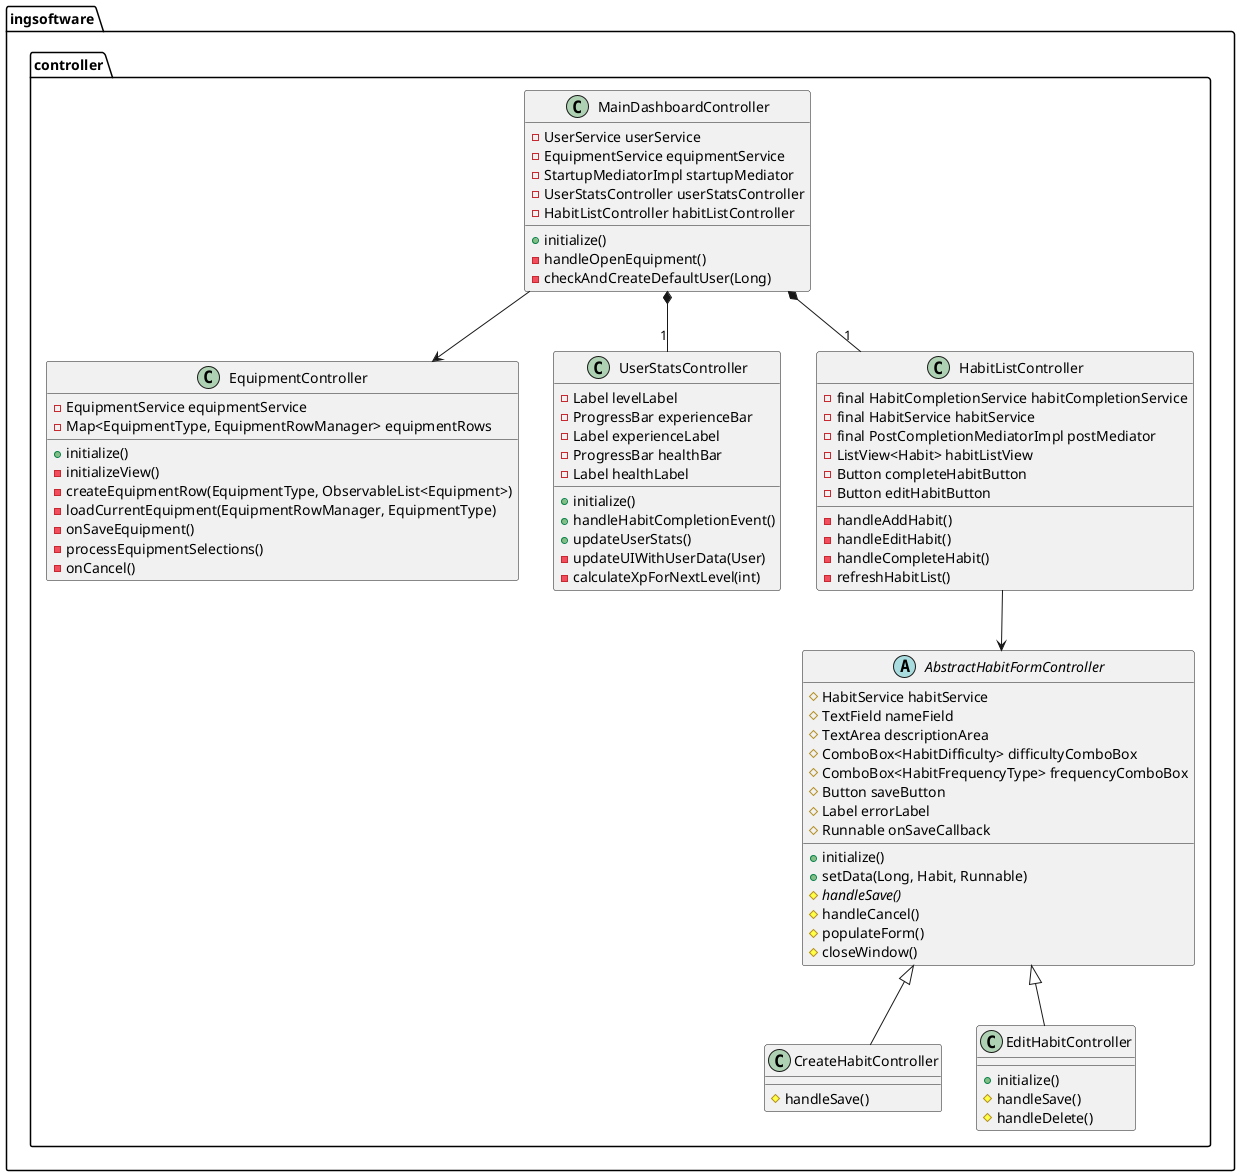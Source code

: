 @startuml

package "ingsoftware.controller" {
    abstract class AbstractHabitFormController {
        # HabitService habitService
        # TextField nameField
        # TextArea descriptionArea
        # ComboBox<HabitDifficulty> difficultyComboBox
        # ComboBox<HabitFrequencyType> frequencyComboBox
        # Button saveButton
        # Label errorLabel
        # Runnable onSaveCallback
        + initialize()
        + setData(Long, Habit, Runnable)
        # {abstract} handleSave()
        # handleCancel()
        # populateForm()
        # closeWindow()
    }

    class CreateHabitController {
        # handleSave()
    }

    class EditHabitController {
        + initialize()
        # handleSave()
        # handleDelete()
    }

    class EquipmentController {
        - EquipmentService equipmentService
        - Map<EquipmentType, EquipmentRowManager> equipmentRows
        + initialize()
        - initializeView()
        - createEquipmentRow(EquipmentType, ObservableList<Equipment>)
        - loadCurrentEquipment(EquipmentRowManager, EquipmentType)
        - onSaveEquipment()
        - processEquipmentSelections()
        - onCancel()
    }




    class MainDashboardController {
        - UserService userService
        - EquipmentService equipmentService
        - StartupMediatorImpl startupMediator
        - UserStatsController userStatsController
        - HabitListController habitListController
        + initialize()
        - handleOpenEquipment()
        - checkAndCreateDefaultUser(Long)
    }

    class UserStatsController{
        - Label levelLabel
        - ProgressBar experienceBar
        - Label experienceLabel
        - ProgressBar healthBar
        - Label healthLabel
        + initialize()
        + handleHabitCompletionEvent()
        + updateUserStats()
        - updateUIWithUserData(User)
        - calculateXpForNextLevel(int)
    }

    class HabitListController {
        - final HabitCompletionService habitCompletionService
        - final HabitService habitService
        - final PostCompletionMediatorImpl postMediator
        ' FXML components
        - ListView<Habit> habitListView
        - Button completeHabitButton
        - Button editHabitButton
        ' Private methods
        - handleAddHabit()
        - handleEditHabit()
        - handleCompleteHabit()
        - refreshHabitList()

    }

    AbstractHabitFormController <|-- CreateHabitController
    AbstractHabitFormController <|-- EditHabitController
    MainDashboardController *-- "1" UserStatsController
    MainDashboardController *-- "1" HabitListController
    MainDashboardController --> EquipmentController
    HabitListController --> AbstractHabitFormController
}

@enduml
